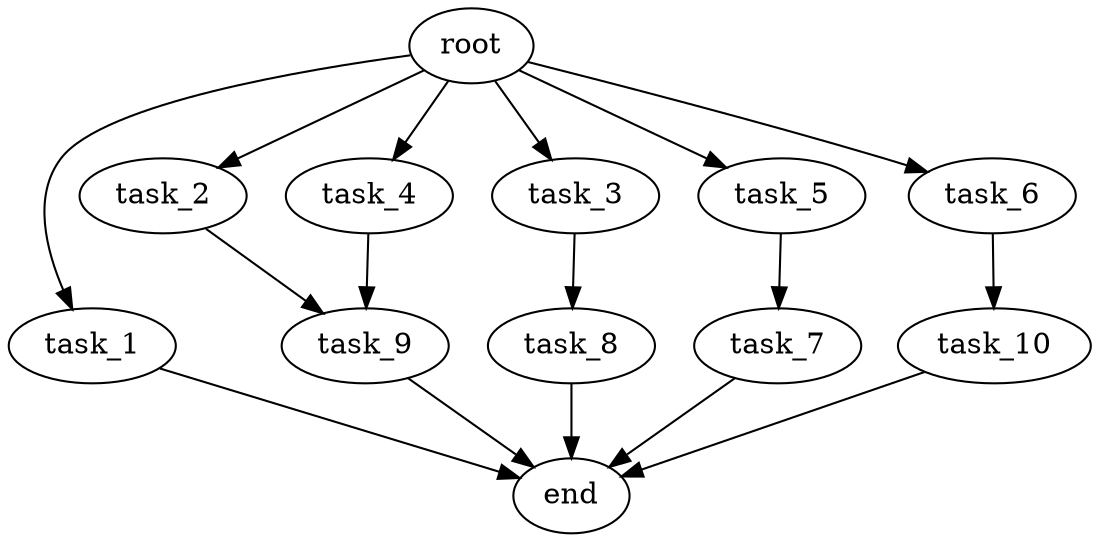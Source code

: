 digraph G {
  root [size="0.000000e+00"];
  task_1 [size="4.089260e+09"];
  task_2 [size="7.689952e+09"];
  task_3 [size="7.658511e+09"];
  task_4 [size="9.783355e+09"];
  task_5 [size="6.459162e+09"];
  task_6 [size="4.204199e+09"];
  task_7 [size="9.928573e+09"];
  task_8 [size="3.825414e+09"];
  task_9 [size="8.696333e+09"];
  task_10 [size="9.067766e+09"];
  end [size="0.000000e+00"];

  root -> task_1 [size="1.000000e-12"];
  root -> task_2 [size="1.000000e-12"];
  root -> task_3 [size="1.000000e-12"];
  root -> task_4 [size="1.000000e-12"];
  root -> task_5 [size="1.000000e-12"];
  root -> task_6 [size="1.000000e-12"];
  task_1 -> end [size="1.000000e-12"];
  task_2 -> task_9 [size="4.348167e+08"];
  task_3 -> task_8 [size="3.825414e+08"];
  task_4 -> task_9 [size="4.348167e+08"];
  task_5 -> task_7 [size="9.928573e+08"];
  task_6 -> task_10 [size="9.067766e+08"];
  task_7 -> end [size="1.000000e-12"];
  task_8 -> end [size="1.000000e-12"];
  task_9 -> end [size="1.000000e-12"];
  task_10 -> end [size="1.000000e-12"];
}
